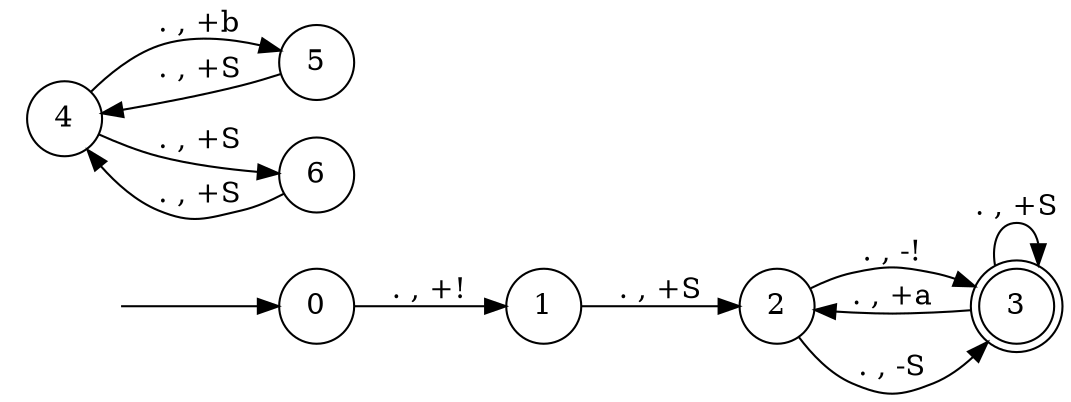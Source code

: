 digraph pda {
rankdir = LR;
hidden [shape = plaintext, label = ""];
node [shape = doublecircle];
3;
node [shape = circle];
hidden -> 0;
0 -> 1 [label = ". , +!"];
1 -> 2 [label = ". , +S"];
2 -> 3 [label = ". , -!"];
2 -> 3 [label = ". , -S"];
3 -> 2 [label = ". , +a"];
3 -> 3 [label = ". , +S"];
4 -> 5 [label = ". , +b"];
4 -> 6 [label = ". , +S"];
5 -> 4 [label = ". , +S"];
6 -> 4 [label = ". , +S"];
}

